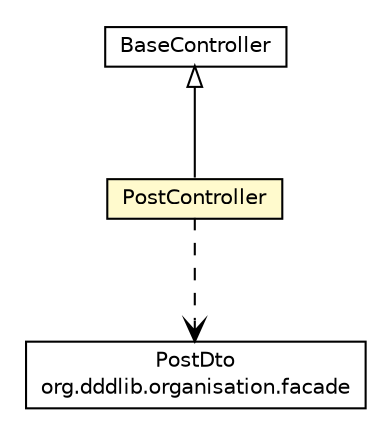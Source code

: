 #!/usr/local/bin/dot
#
# Class diagram 
# Generated by UMLGraph version R5_6_6-8-g8d7759 (http://www.umlgraph.org/)
#

digraph G {
	edge [fontname="Helvetica",fontsize=10,labelfontname="Helvetica",labelfontsize=10];
	node [fontname="Helvetica",fontsize=10,shape=plaintext];
	nodesep=0.25;
	ranksep=0.5;
	// org.dddlib.organisation.webapp.controller.PostController
	c11 [label=<<table title="org.dddlib.organisation.webapp.controller.PostController" border="0" cellborder="1" cellspacing="0" cellpadding="2" port="p" bgcolor="lemonChiffon" href="./PostController.html">
		<tr><td><table border="0" cellspacing="0" cellpadding="1">
<tr><td align="center" balign="center"> PostController </td></tr>
		</table></td></tr>
		</table>>, URL="./PostController.html", fontname="Helvetica", fontcolor="black", fontsize=10.0];
	// org.dddlib.organisation.webapp.controller.BaseController
	c12 [label=<<table title="org.dddlib.organisation.webapp.controller.BaseController" border="0" cellborder="1" cellspacing="0" cellpadding="2" port="p" href="./BaseController.html">
		<tr><td><table border="0" cellspacing="0" cellpadding="1">
<tr><td align="center" balign="center"> BaseController </td></tr>
		</table></td></tr>
		</table>>, URL="./BaseController.html", fontname="Helvetica", fontcolor="black", fontsize=10.0];
	//org.dddlib.organisation.webapp.controller.PostController extends org.dddlib.organisation.webapp.controller.BaseController
	c12:p -> c11:p [dir=back,arrowtail=empty];
	// org.dddlib.organisation.webapp.controller.PostController DEPEND org.dddlib.organisation.facade.PostDto
	c11:p -> c13:p [taillabel="", label=" "headlabel="", fontname="Helvetica", fontcolor="black", fontsize=10.0, color="black", arrowhead=open, style=dashed];
	// org.dddlib.organisation.facade.PostDto
	c13 [label=<<table title="org.dddlib.organisation.facade.PostDto" border="0" cellborder="1" cellspacing="0" cellpadding="2" port="p" href="http://java.sun.com/j2se/1.4.2/docs/api/org/dddlib/organisation/facade/PostDto.html">
		<tr><td><table border="0" cellspacing="0" cellpadding="1">
<tr><td align="center" balign="center"> PostDto </td></tr>
<tr><td align="center" balign="center"> org.dddlib.organisation.facade </td></tr>
		</table></td></tr>
		</table>>, URL="http://java.sun.com/j2se/1.4.2/docs/api/org/dddlib/organisation/facade/PostDto.html", fontname="Helvetica", fontcolor="black", fontsize=10.0];
}

